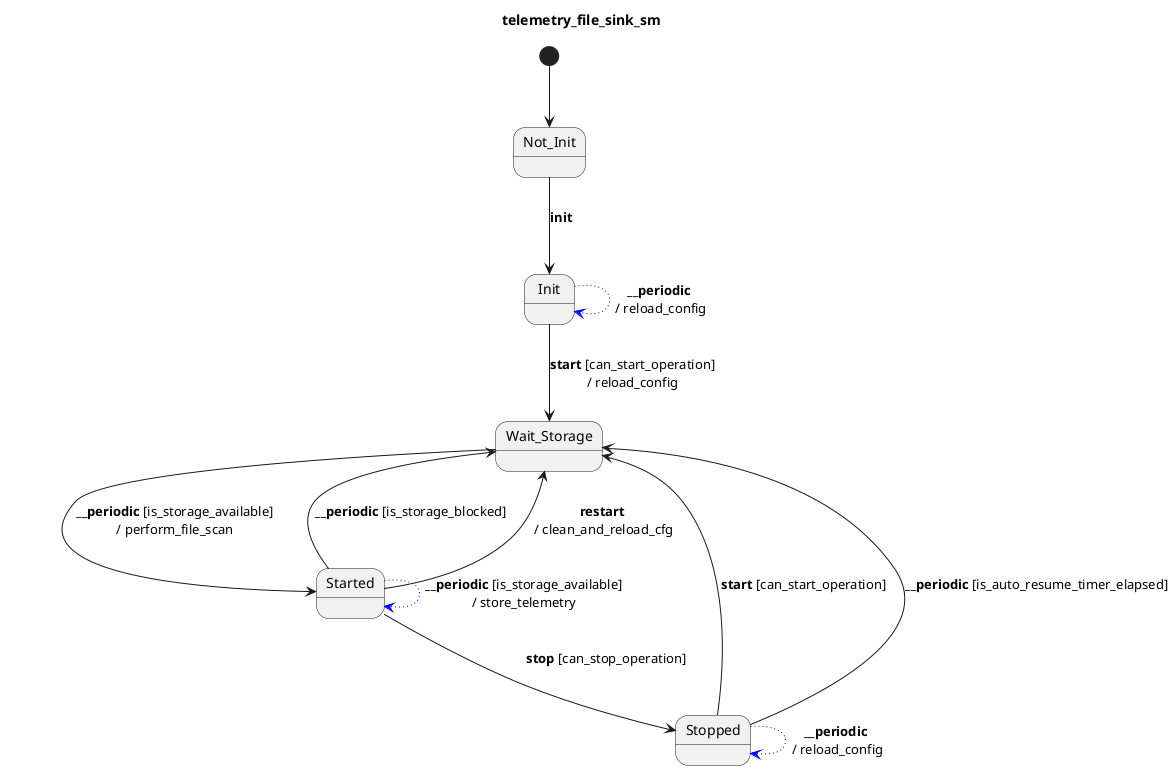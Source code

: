 @startuml
title <b>telemetry_file_sink_sm
[*] --> Not_Init
state Not_Init
state Init
state Wait_Storage
state Started
state Stopped

Not_Init --> Init: <b>init</b> \n
Init --> Wait_Storage: <b>start</b> [can_start_operation]\n/ reload_config
Init -[dotted,#blue]-> Init: <b>__periodic</b> \n/ reload_config
Wait_Storage --> Started: <b>__periodic</b> [is_storage_available]\n/ perform_file_scan
Started --> Stopped: <b>stop</b> [can_stop_operation]\n
Started -[dotted,#blue]-> Started: <b>__periodic</b> [is_storage_available]\n/ store_telemetry
Started --> Wait_Storage: <b>__periodic</b> [is_storage_blocked]\n
Started --> Wait_Storage: <b>restart</b> \n/ clean_and_reload_cfg
Stopped --> Wait_Storage: <b>start</b> [can_start_operation]\n
Stopped --> Wait_Storage: <b>__periodic</b> [is_auto_resume_timer_elapsed]\n
Stopped -[dotted,#blue]-> Stopped: <b>__periodic</b> \n/ reload_config
@enduml
